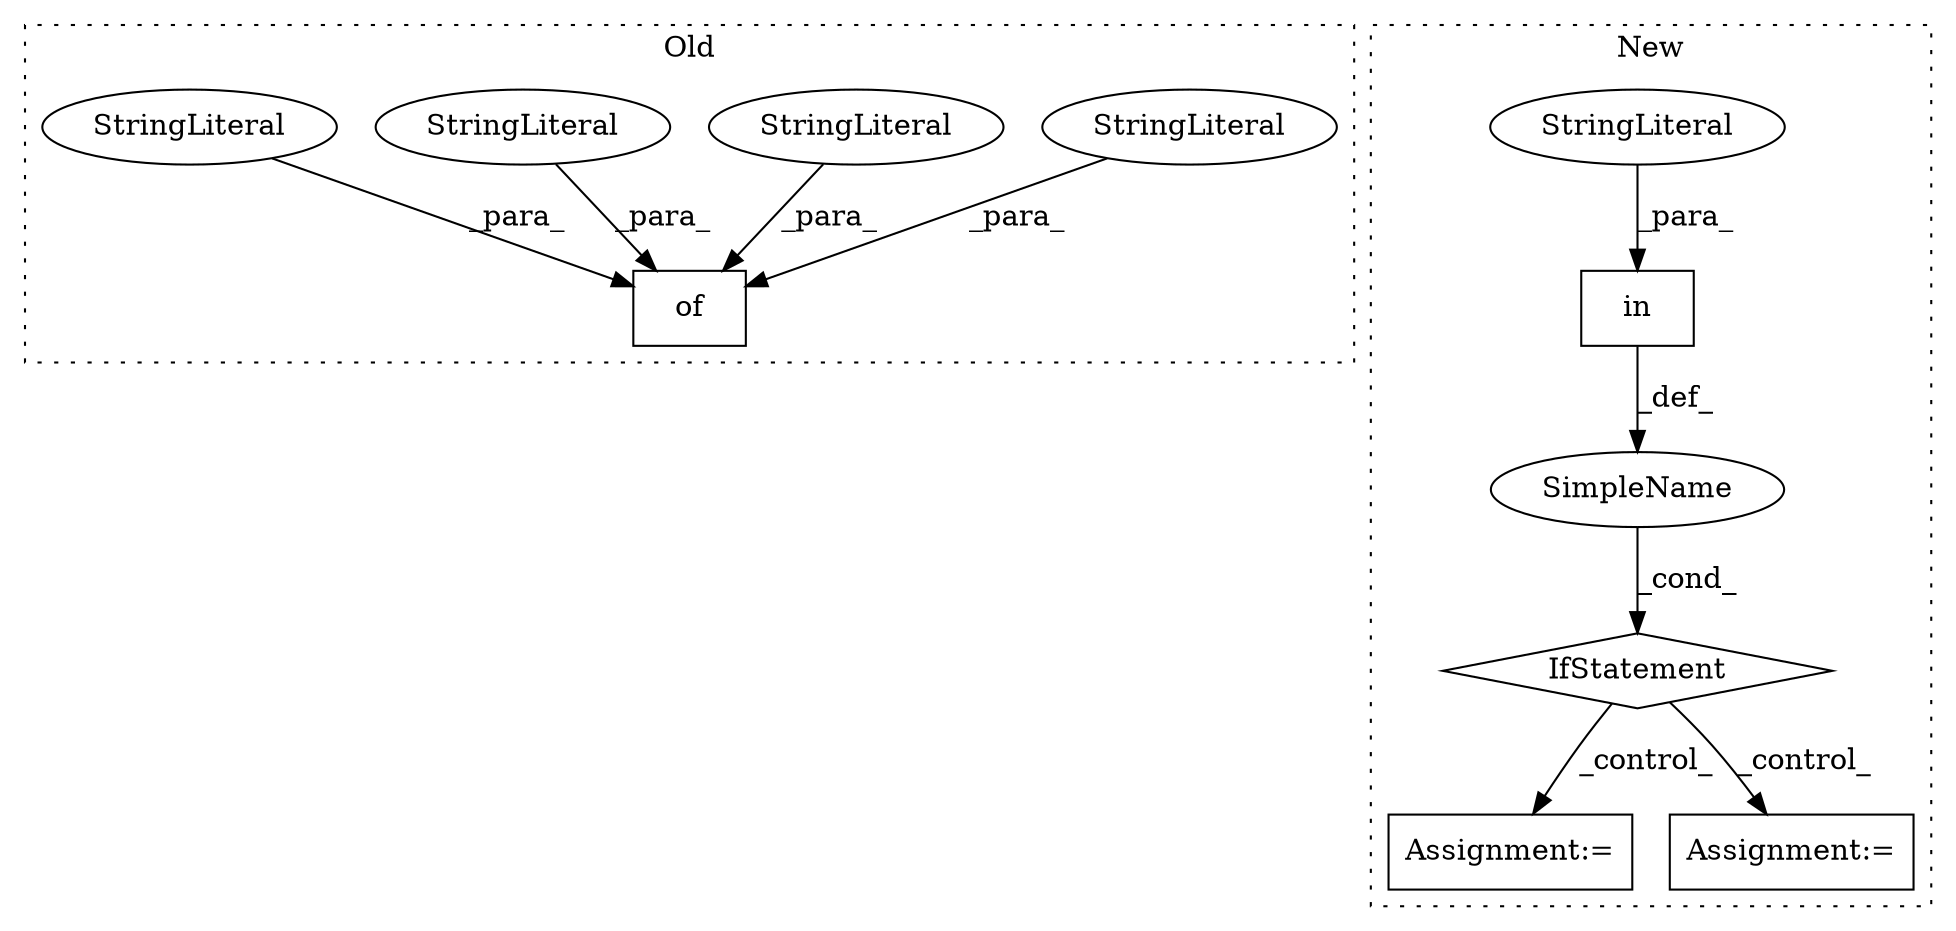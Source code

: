 digraph G {
subgraph cluster0 {
1 [label="of" a="32" s="3478,3596" l="3,1" shape="box"];
7 [label="StringLiteral" a="45" s="3557" l="14" shape="ellipse"];
8 [label="StringLiteral" a="45" s="3525" l="7" shape="ellipse"];
10 [label="StringLiteral" a="45" s="3585" l="6" shape="ellipse"];
11 [label="StringLiteral" a="45" s="3481" l="6" shape="ellipse"];
label = "Old";
style="dotted";
}
subgraph cluster1 {
2 [label="in" a="105" s="3372" l="21" shape="box"];
3 [label="IfStatement" a="25" s="3364,3393" l="8,2" shape="diamond"];
4 [label="Assignment:=" a="7" s="3407" l="1" shape="box"];
5 [label="SimpleName" a="42" s="" l="" shape="ellipse"];
6 [label="StringLiteral" a="45" s="3372" l="6" shape="ellipse"];
9 [label="Assignment:=" a="7" s="3446" l="1" shape="box"];
label = "New";
style="dotted";
}
2 -> 5 [label="_def_"];
3 -> 9 [label="_control_"];
3 -> 4 [label="_control_"];
5 -> 3 [label="_cond_"];
6 -> 2 [label="_para_"];
7 -> 1 [label="_para_"];
8 -> 1 [label="_para_"];
10 -> 1 [label="_para_"];
11 -> 1 [label="_para_"];
}